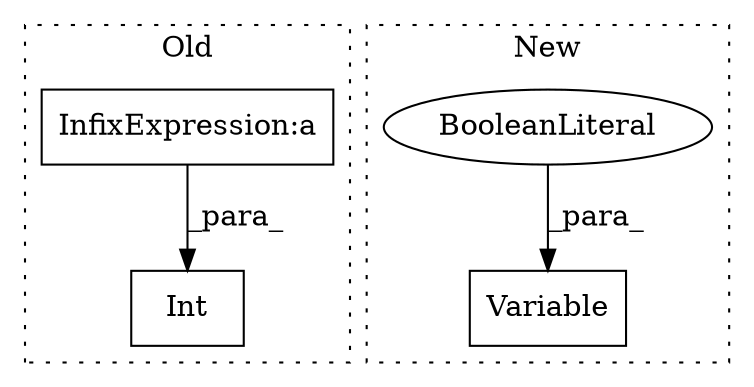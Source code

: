 digraph G {
subgraph cluster0 {
1 [label="Int" a="32" s="4415,4483" l="4,1" shape="box"];
4 [label="InfixExpression:a" a="27" s="4438" l="3" shape="box"];
label = "Old";
style="dotted";
}
subgraph cluster1 {
2 [label="Variable" a="32" s="4440,4470" l="9,1" shape="box"];
3 [label="BooleanLiteral" a="9" s="4451" l="5" shape="ellipse"];
label = "New";
style="dotted";
}
3 -> 2 [label="_para_"];
4 -> 1 [label="_para_"];
}